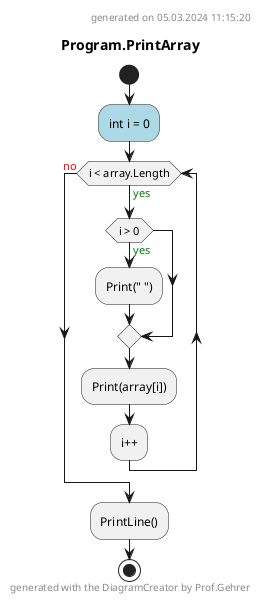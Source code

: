 @startuml Program.PrintArray
header
generated on 05.03.2024 11:15:20
end header
title Program.PrintArray
start
#LightBlue:int i = 0;
while (i < array.Length) is (<color:green>yes)
    if (i > 0) then (<color:green>yes)
        :Print(" ");
    endif
    :Print(array[i]);
:i++;
endwhile (<color:red>no)
:PrintLine();
footer
generated with the DiagramCreator by Prof.Gehrer
end footer
stop
@enduml
